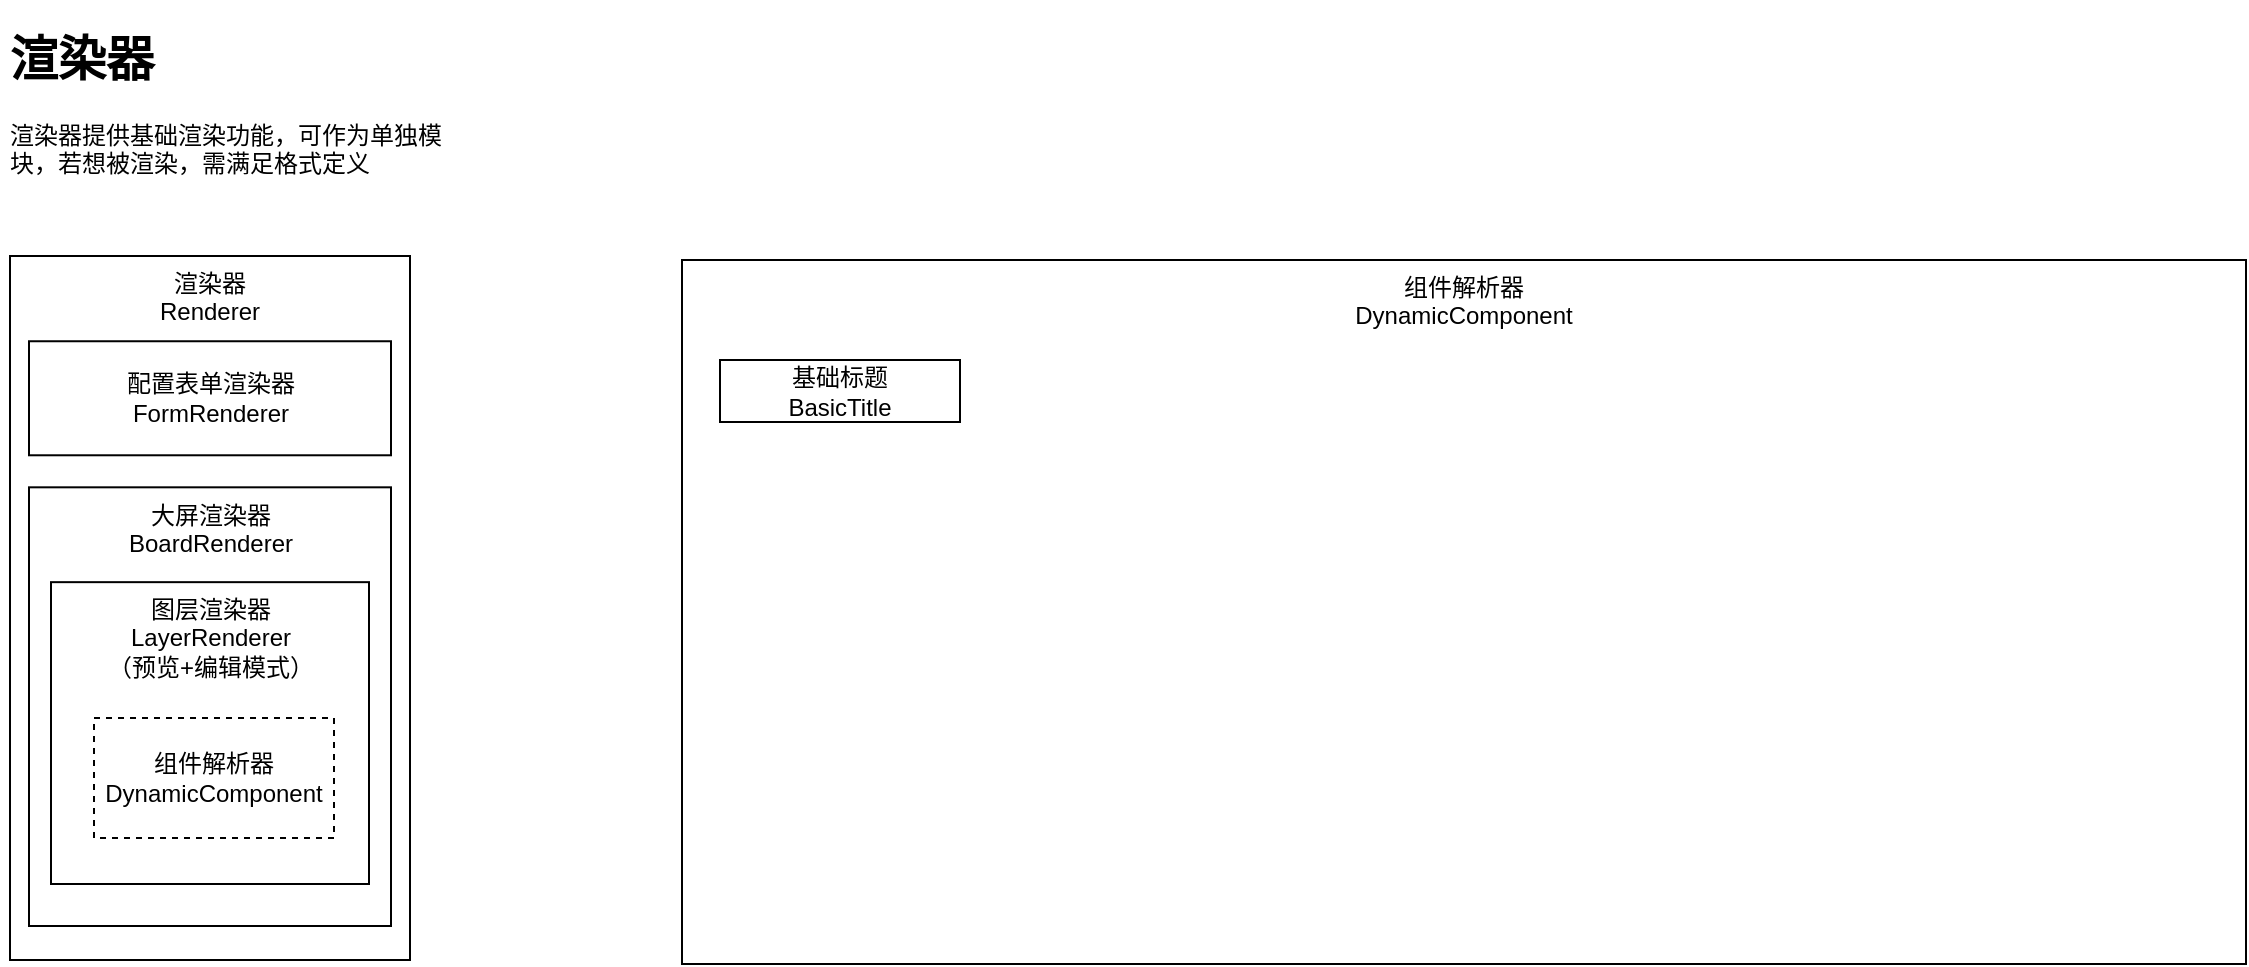 <mxfile>
    <diagram id="G8auiXpXaOgUYgz5J3JE" name="渲染器">
        <mxGraphModel dx="1153" dy="1486" grid="0" gridSize="10" guides="1" tooltips="1" connect="1" arrows="1" fold="1" page="1" pageScale="1" pageWidth="1169" pageHeight="827" math="0" shadow="0">
            <root>
                <mxCell id="0"/>
                <mxCell id="1" parent="0"/>
                <mxCell id="14" value="&lt;h1&gt;渲染器&lt;/h1&gt;&lt;div&gt;渲染器提供基础渲染功能，可作为单独模块，若想被渲染，需满足格式定义&lt;/div&gt;" style="text;html=1;strokeColor=none;fillColor=none;spacing=5;spacingTop=-20;whiteSpace=wrap;overflow=hidden;rounded=0;" parent="1" vertex="1">
                    <mxGeometry x="18" y="-801" width="236" height="120" as="geometry"/>
                </mxCell>
                <mxCell id="7" value="渲染器&lt;br&gt;Renderer" style="rounded=0;whiteSpace=wrap;html=1;labelPosition=center;verticalLabelPosition=middle;align=center;verticalAlign=top;" parent="1" vertex="1">
                    <mxGeometry x="23" y="-683" width="200" height="352" as="geometry"/>
                </mxCell>
                <mxCell id="8" value="配置表单渲染器&lt;br&gt;FormRenderer" style="rounded=0;whiteSpace=wrap;html=1;" parent="1" vertex="1">
                    <mxGeometry x="32.5" y="-640.374" width="181" height="57.016" as="geometry"/>
                </mxCell>
                <mxCell id="11" value="大屏渲染器&lt;br&gt;BoardRenderer" style="rounded=0;whiteSpace=wrap;html=1;horizontal=1;labelPosition=center;verticalLabelPosition=middle;align=center;verticalAlign=top;" parent="1" vertex="1">
                    <mxGeometry x="32.5" y="-567.34" width="181" height="219.34" as="geometry"/>
                </mxCell>
                <mxCell id="13" value="图层渲染器&lt;br&gt;LayerRenderer&lt;br&gt;（预览+编辑模式）" style="rounded=0;whiteSpace=wrap;html=1;verticalAlign=top;" parent="1" vertex="1">
                    <mxGeometry x="43.5" y="-519.92" width="159" height="150.92" as="geometry"/>
                </mxCell>
                <mxCell id="17" value="组件解析器&lt;br&gt;DynamicComponent" style="rounded=0;whiteSpace=wrap;html=1;dashed=1;" parent="1" vertex="1">
                    <mxGeometry x="65" y="-452" width="120" height="60" as="geometry"/>
                </mxCell>
                <mxCell id="18" value="组件解析器&lt;br&gt;DynamicComponent" style="rounded=0;whiteSpace=wrap;html=1;verticalAlign=top;" vertex="1" parent="1">
                    <mxGeometry x="359" y="-681" width="782" height="352" as="geometry"/>
                </mxCell>
                <mxCell id="19" value="基础标题&lt;br&gt;BasicTitle" style="rounded=0;whiteSpace=wrap;html=1;" vertex="1" parent="1">
                    <mxGeometry x="378" y="-631" width="120" height="31" as="geometry"/>
                </mxCell>
            </root>
        </mxGraphModel>
    </diagram>
</mxfile>